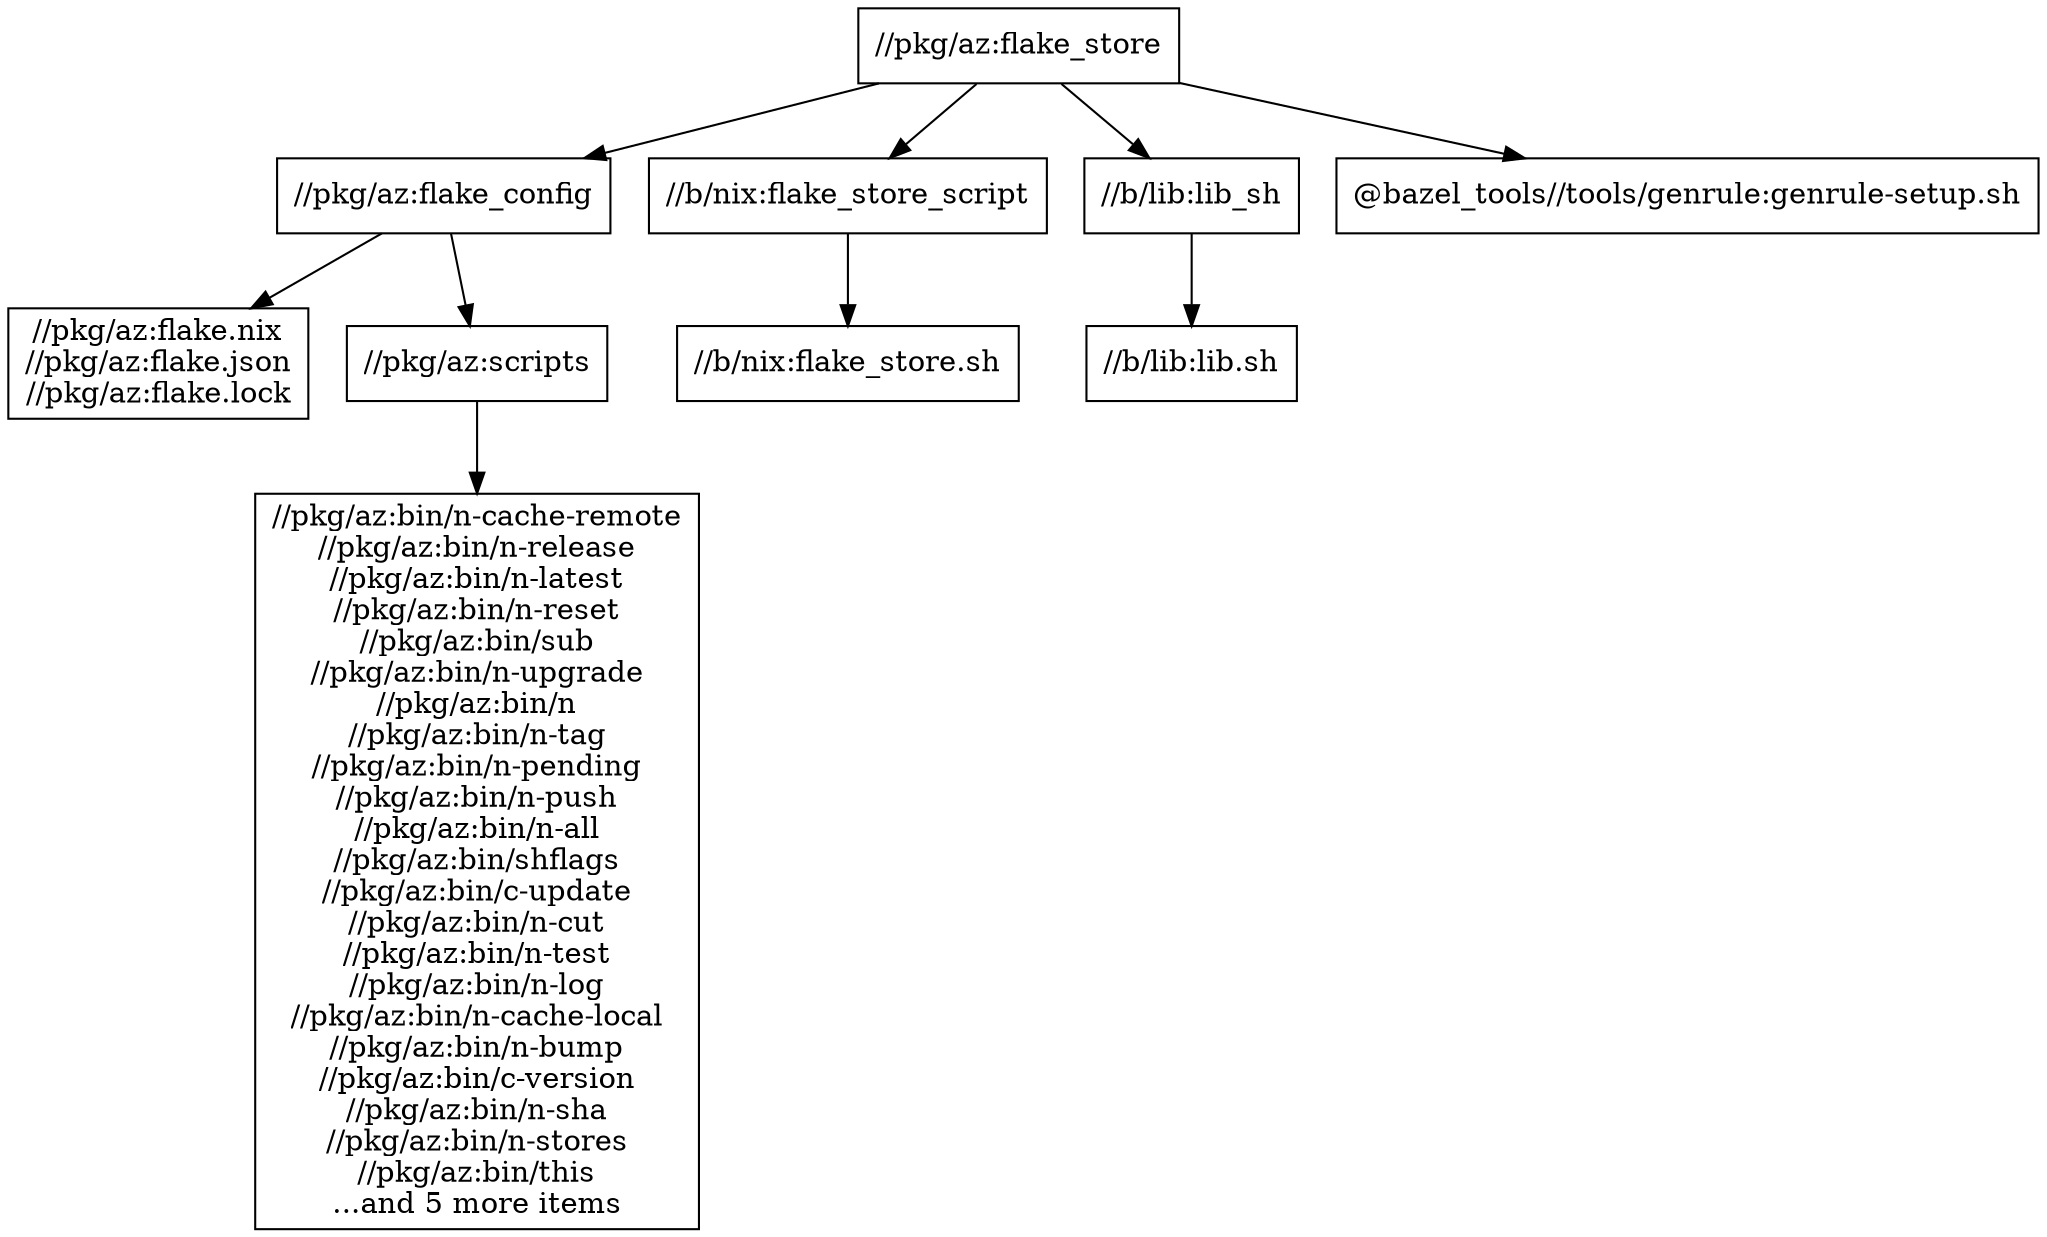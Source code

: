 digraph mygraph {
  node [shape=box];
  "//pkg/az:flake_store"
  "//pkg/az:flake_store" -> "//pkg/az:flake_config"
  "//pkg/az:flake_store" -> "//b/nix:flake_store_script"
  "//pkg/az:flake_store" -> "//b/lib:lib_sh"
  "//pkg/az:flake_store" -> "@bazel_tools//tools/genrule:genrule-setup.sh"
  "//b/lib:lib_sh"
  "//b/lib:lib_sh" -> "//b/lib:lib.sh"
  "//b/lib:lib.sh"
  "//pkg/az:flake_config"
  "//pkg/az:flake_config" -> "//pkg/az:flake.nix\n//pkg/az:flake.json\n//pkg/az:flake.lock"
  "//pkg/az:flake_config" -> "//pkg/az:scripts"
  "//pkg/az:flake.nix\n//pkg/az:flake.json\n//pkg/az:flake.lock"
  "@bazel_tools//tools/genrule:genrule-setup.sh"
  "//pkg/az:scripts"
  "//pkg/az:scripts" -> "//pkg/az:bin/n-cache-remote\n//pkg/az:bin/n-release\n//pkg/az:bin/n-latest\n//pkg/az:bin/n-reset\n//pkg/az:bin/sub\n//pkg/az:bin/n-upgrade\n//pkg/az:bin/n\n//pkg/az:bin/n-tag\n//pkg/az:bin/n-pending\n//pkg/az:bin/n-push\n//pkg/az:bin/n-all\n//pkg/az:bin/shflags\n//pkg/az:bin/c-update\n//pkg/az:bin/n-cut\n//pkg/az:bin/n-test\n//pkg/az:bin/n-log\n//pkg/az:bin/n-cache-local\n//pkg/az:bin/n-bump\n//pkg/az:bin/c-version\n//pkg/az:bin/n-sha\n//pkg/az:bin/n-stores\n//pkg/az:bin/this\n...and 5 more items"
  "//pkg/az:bin/n-cache-remote\n//pkg/az:bin/n-release\n//pkg/az:bin/n-latest\n//pkg/az:bin/n-reset\n//pkg/az:bin/sub\n//pkg/az:bin/n-upgrade\n//pkg/az:bin/n\n//pkg/az:bin/n-tag\n//pkg/az:bin/n-pending\n//pkg/az:bin/n-push\n//pkg/az:bin/n-all\n//pkg/az:bin/shflags\n//pkg/az:bin/c-update\n//pkg/az:bin/n-cut\n//pkg/az:bin/n-test\n//pkg/az:bin/n-log\n//pkg/az:bin/n-cache-local\n//pkg/az:bin/n-bump\n//pkg/az:bin/c-version\n//pkg/az:bin/n-sha\n//pkg/az:bin/n-stores\n//pkg/az:bin/this\n...and 5 more items"
  "//b/nix:flake_store_script"
  "//b/nix:flake_store_script" -> "//b/nix:flake_store.sh"
  "//b/nix:flake_store.sh"
}
